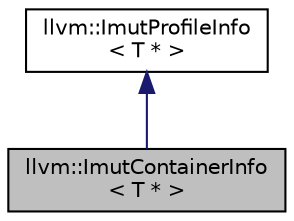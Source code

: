 digraph "llvm::ImutContainerInfo&lt; T * &gt;"
{
 // LATEX_PDF_SIZE
  bgcolor="transparent";
  edge [fontname="Helvetica",fontsize="10",labelfontname="Helvetica",labelfontsize="10"];
  node [fontname="Helvetica",fontsize="10",shape=record];
  Node1 [label="llvm::ImutContainerInfo\l\< T * \>",height=0.2,width=0.4,color="black", fillcolor="grey75", style="filled", fontcolor="black",tooltip="ImutContainerInfo - Specialization for pointer values to treat pointers as references to unique objec..."];
  Node2 -> Node1 [dir="back",color="midnightblue",fontsize="10",style="solid",fontname="Helvetica"];
  Node2 [label="llvm::ImutProfileInfo\l\< T * \>",height=0.2,width=0.4,color="black",URL="$structllvm_1_1ImutProfileInfo_3_01T_01_5_01_4.html",tooltip="Generic profile trait for pointer types."];
}
